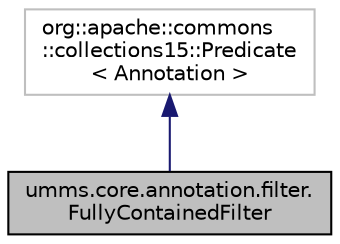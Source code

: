 digraph "umms.core.annotation.filter.FullyContainedFilter"
{
  edge [fontname="Helvetica",fontsize="10",labelfontname="Helvetica",labelfontsize="10"];
  node [fontname="Helvetica",fontsize="10",shape=record];
  Node1 [label="umms.core.annotation.filter.\lFullyContainedFilter",height=0.2,width=0.4,color="black", fillcolor="grey75", style="filled" fontcolor="black"];
  Node2 -> Node1 [dir="back",color="midnightblue",fontsize="10",style="solid",fontname="Helvetica"];
  Node2 [label="org::apache::commons\l::collections15::Predicate\l\< Annotation \>",height=0.2,width=0.4,color="grey75", fillcolor="white", style="filled"];
}
